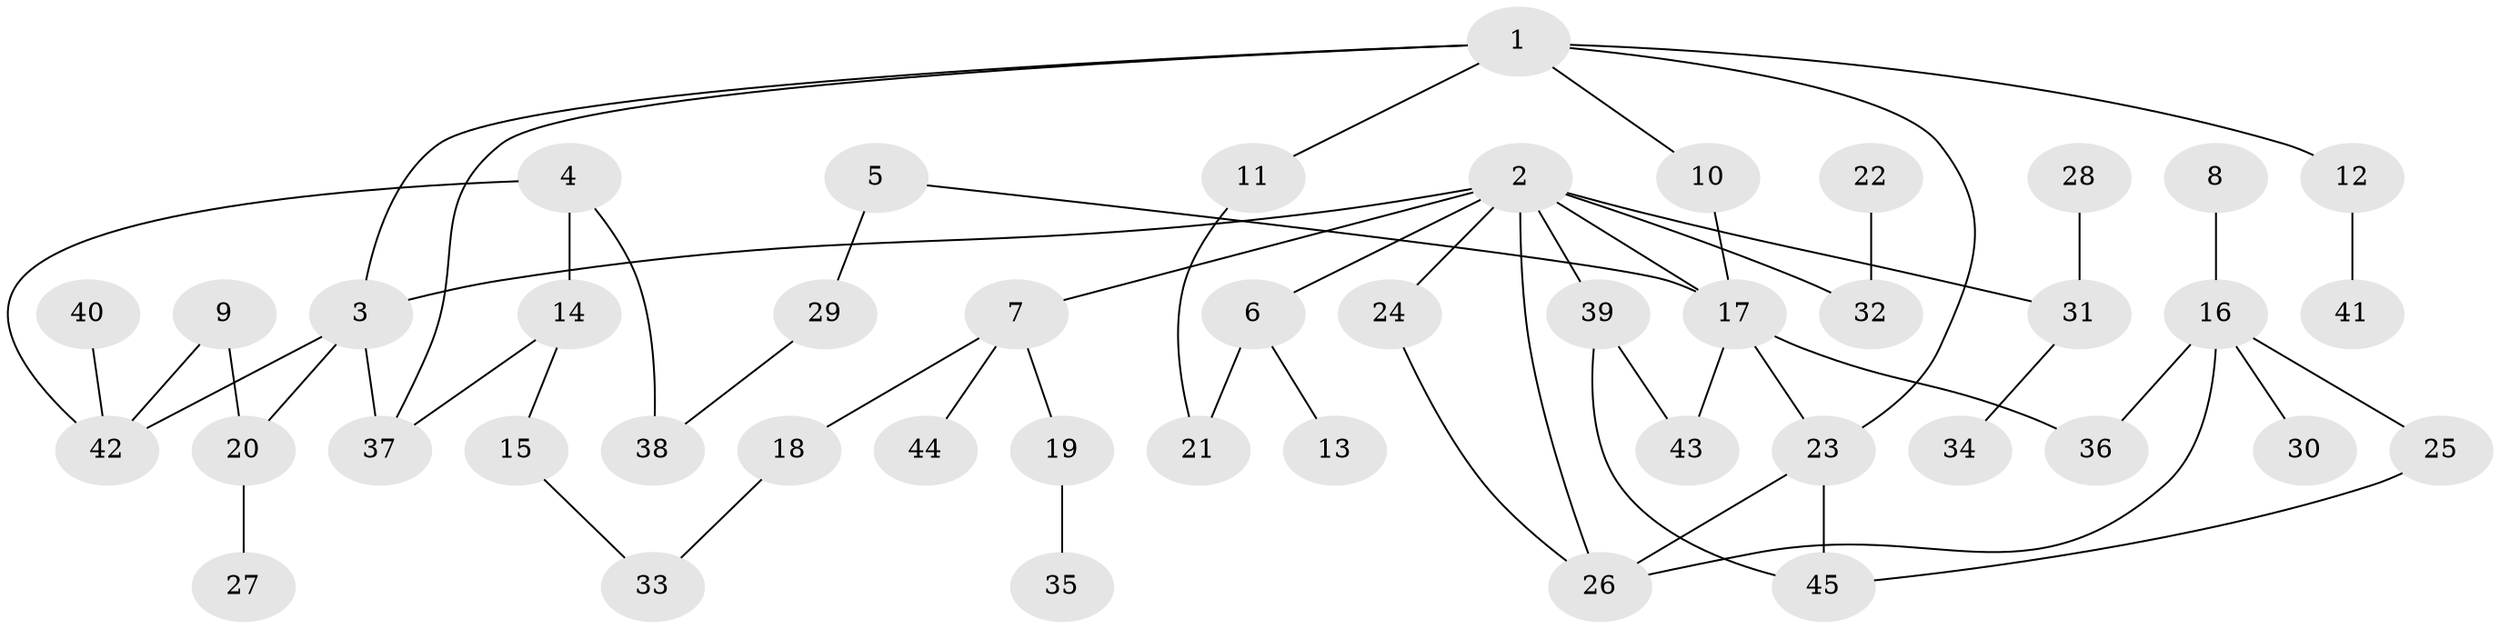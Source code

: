 // original degree distribution, {4: 0.1111111111111111, 8: 0.011111111111111112, 2: 0.36666666666666664, 6: 0.044444444444444446, 3: 0.15555555555555556, 1: 0.3111111111111111}
// Generated by graph-tools (version 1.1) at 2025/01/03/09/25 03:01:07]
// undirected, 45 vertices, 58 edges
graph export_dot {
graph [start="1"]
  node [color=gray90,style=filled];
  1;
  2;
  3;
  4;
  5;
  6;
  7;
  8;
  9;
  10;
  11;
  12;
  13;
  14;
  15;
  16;
  17;
  18;
  19;
  20;
  21;
  22;
  23;
  24;
  25;
  26;
  27;
  28;
  29;
  30;
  31;
  32;
  33;
  34;
  35;
  36;
  37;
  38;
  39;
  40;
  41;
  42;
  43;
  44;
  45;
  1 -- 3 [weight=1.0];
  1 -- 10 [weight=1.0];
  1 -- 11 [weight=1.0];
  1 -- 12 [weight=1.0];
  1 -- 23 [weight=1.0];
  1 -- 37 [weight=1.0];
  2 -- 3 [weight=1.0];
  2 -- 6 [weight=1.0];
  2 -- 7 [weight=1.0];
  2 -- 17 [weight=2.0];
  2 -- 24 [weight=1.0];
  2 -- 26 [weight=1.0];
  2 -- 31 [weight=1.0];
  2 -- 32 [weight=1.0];
  2 -- 39 [weight=1.0];
  3 -- 20 [weight=1.0];
  3 -- 37 [weight=1.0];
  3 -- 42 [weight=1.0];
  4 -- 14 [weight=1.0];
  4 -- 38 [weight=1.0];
  4 -- 42 [weight=1.0];
  5 -- 17 [weight=1.0];
  5 -- 29 [weight=1.0];
  6 -- 13 [weight=1.0];
  6 -- 21 [weight=1.0];
  7 -- 18 [weight=1.0];
  7 -- 19 [weight=1.0];
  7 -- 44 [weight=1.0];
  8 -- 16 [weight=1.0];
  9 -- 20 [weight=1.0];
  9 -- 42 [weight=1.0];
  10 -- 17 [weight=1.0];
  11 -- 21 [weight=1.0];
  12 -- 41 [weight=1.0];
  14 -- 15 [weight=1.0];
  14 -- 37 [weight=1.0];
  15 -- 33 [weight=1.0];
  16 -- 25 [weight=1.0];
  16 -- 26 [weight=1.0];
  16 -- 30 [weight=1.0];
  16 -- 36 [weight=1.0];
  17 -- 23 [weight=1.0];
  17 -- 36 [weight=1.0];
  17 -- 43 [weight=1.0];
  18 -- 33 [weight=1.0];
  19 -- 35 [weight=1.0];
  20 -- 27 [weight=1.0];
  22 -- 32 [weight=1.0];
  23 -- 26 [weight=1.0];
  23 -- 45 [weight=1.0];
  24 -- 26 [weight=1.0];
  25 -- 45 [weight=1.0];
  28 -- 31 [weight=1.0];
  29 -- 38 [weight=1.0];
  31 -- 34 [weight=1.0];
  39 -- 43 [weight=1.0];
  39 -- 45 [weight=1.0];
  40 -- 42 [weight=1.0];
}
